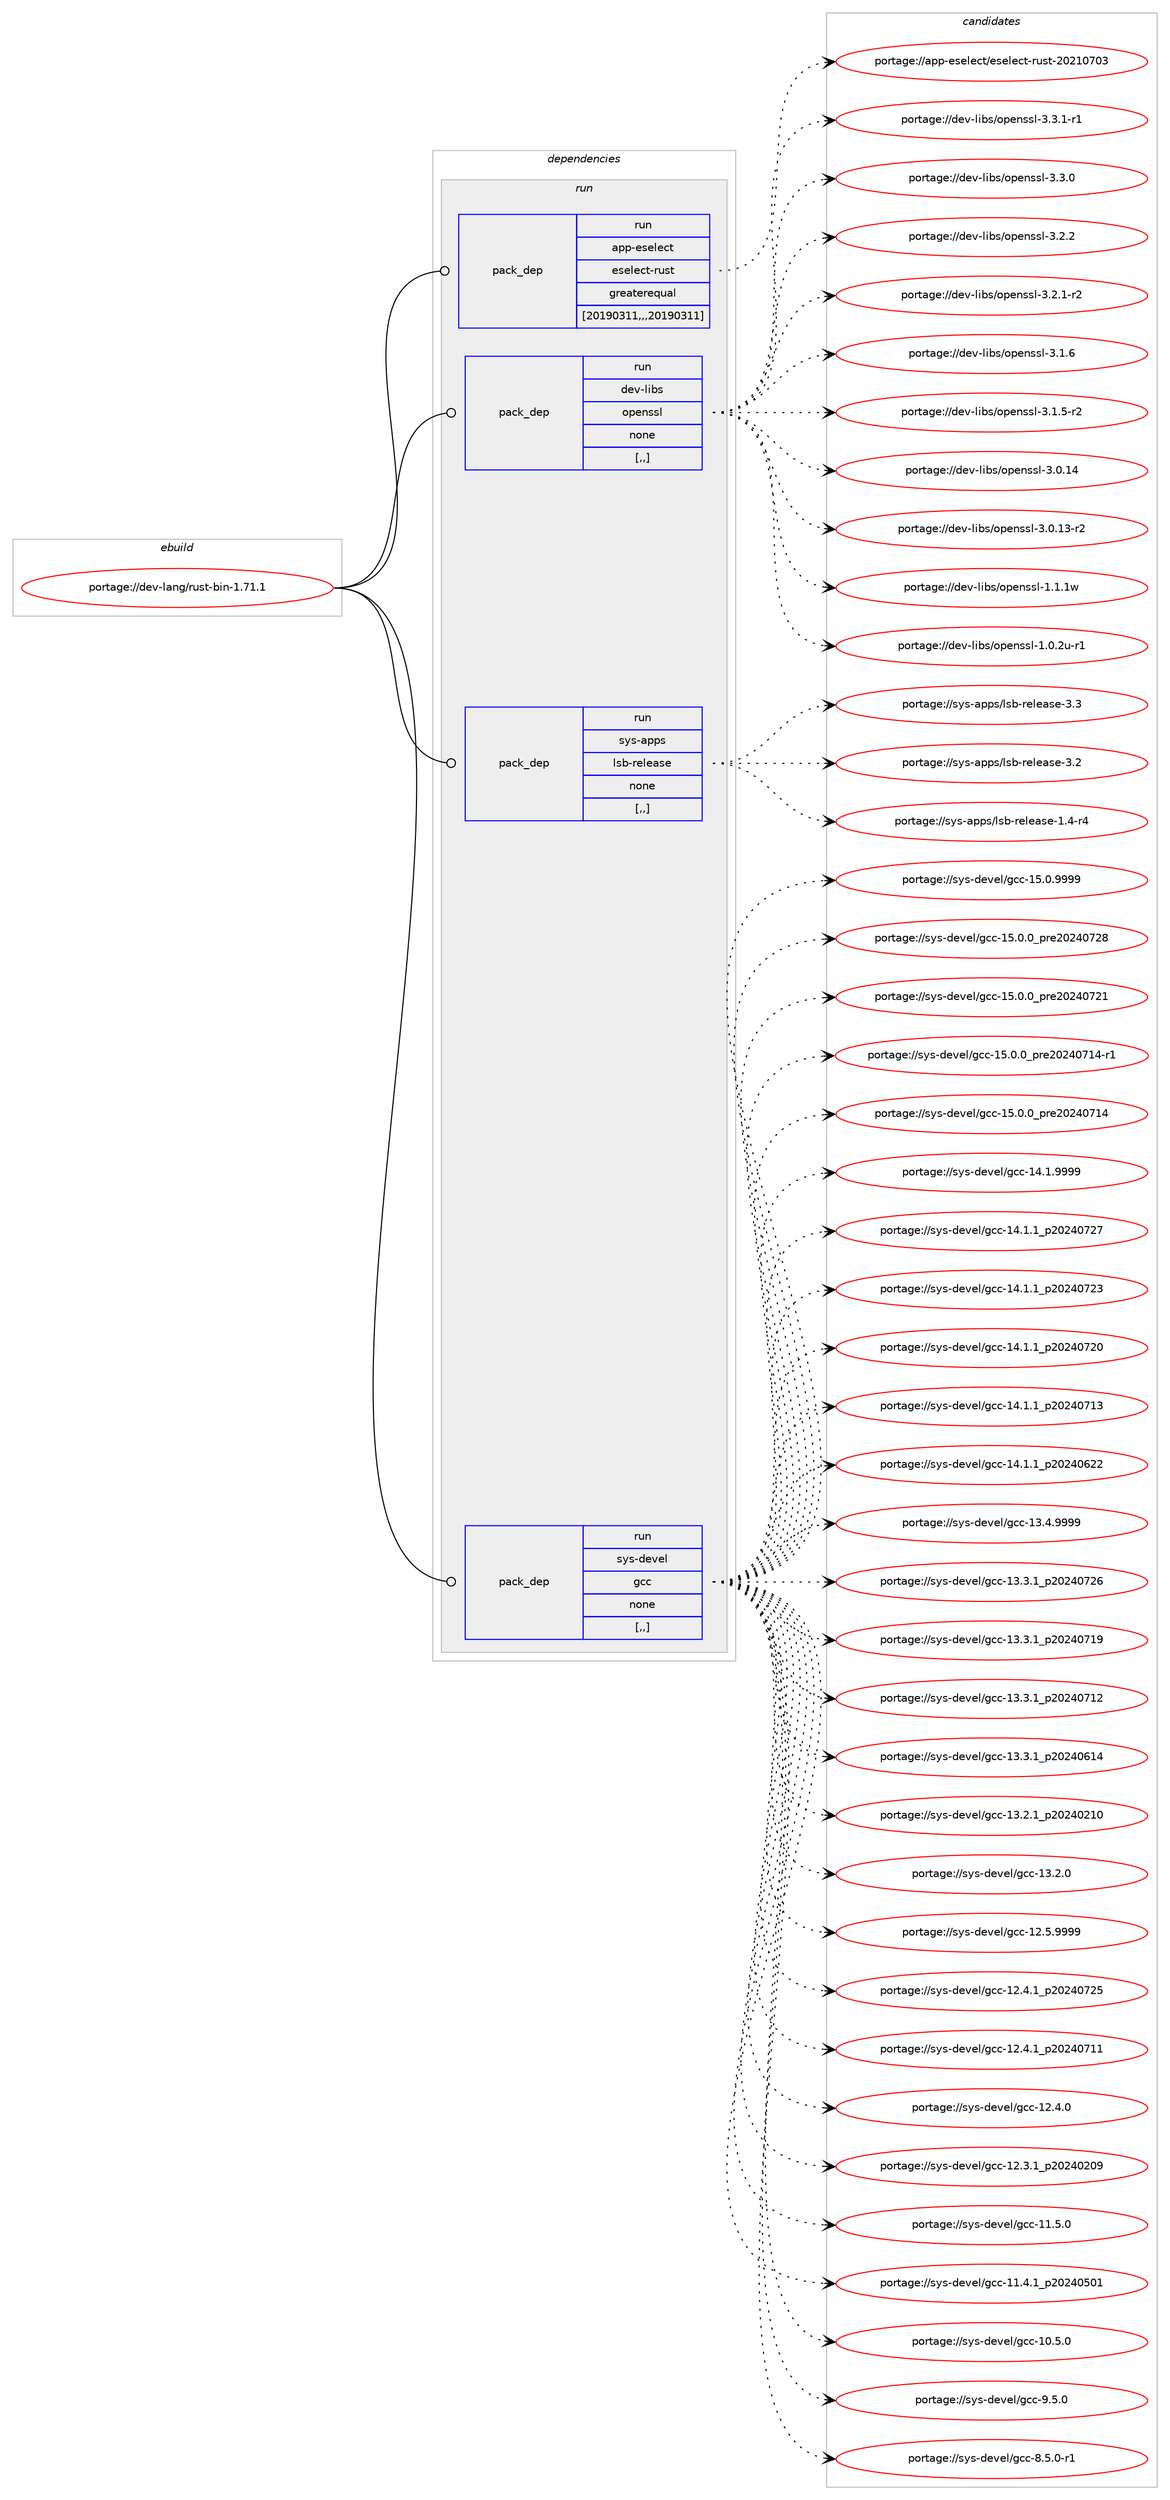 digraph prolog {

# *************
# Graph options
# *************

newrank=true;
concentrate=true;
compound=true;
graph [rankdir=LR,fontname=Helvetica,fontsize=10,ranksep=1.5];#, ranksep=2.5, nodesep=0.2];
edge  [arrowhead=vee];
node  [fontname=Helvetica,fontsize=10];

# **********
# The ebuild
# **********

subgraph cluster_leftcol {
color=gray;
label=<<i>ebuild</i>>;
id [label="portage://dev-lang/rust-bin-1.71.1", color=red, width=4, href="../dev-lang/rust-bin-1.71.1.svg"];
}

# ****************
# The dependencies
# ****************

subgraph cluster_midcol {
color=gray;
label=<<i>dependencies</i>>;
subgraph cluster_compile {
fillcolor="#eeeeee";
style=filled;
label=<<i>compile</i>>;
}
subgraph cluster_compileandrun {
fillcolor="#eeeeee";
style=filled;
label=<<i>compile and run</i>>;
}
subgraph cluster_run {
fillcolor="#eeeeee";
style=filled;
label=<<i>run</i>>;
subgraph pack78964 {
dependency105540 [label=<<TABLE BORDER="0" CELLBORDER="1" CELLSPACING="0" CELLPADDING="4" WIDTH="220"><TR><TD ROWSPAN="6" CELLPADDING="30">pack_dep</TD></TR><TR><TD WIDTH="110">run</TD></TR><TR><TD>app-eselect</TD></TR><TR><TD>eselect-rust</TD></TR><TR><TD>greaterequal</TD></TR><TR><TD>[20190311,,,20190311]</TD></TR></TABLE>>, shape=none, color=blue];
}
id:e -> dependency105540:w [weight=20,style="solid",arrowhead="odot"];
subgraph pack78965 {
dependency105541 [label=<<TABLE BORDER="0" CELLBORDER="1" CELLSPACING="0" CELLPADDING="4" WIDTH="220"><TR><TD ROWSPAN="6" CELLPADDING="30">pack_dep</TD></TR><TR><TD WIDTH="110">run</TD></TR><TR><TD>dev-libs</TD></TR><TR><TD>openssl</TD></TR><TR><TD>none</TD></TR><TR><TD>[,,]</TD></TR></TABLE>>, shape=none, color=blue];
}
id:e -> dependency105541:w [weight=20,style="solid",arrowhead="odot"];
subgraph pack78966 {
dependency105542 [label=<<TABLE BORDER="0" CELLBORDER="1" CELLSPACING="0" CELLPADDING="4" WIDTH="220"><TR><TD ROWSPAN="6" CELLPADDING="30">pack_dep</TD></TR><TR><TD WIDTH="110">run</TD></TR><TR><TD>sys-apps</TD></TR><TR><TD>lsb-release</TD></TR><TR><TD>none</TD></TR><TR><TD>[,,]</TD></TR></TABLE>>, shape=none, color=blue];
}
id:e -> dependency105542:w [weight=20,style="solid",arrowhead="odot"];
subgraph pack78967 {
dependency105543 [label=<<TABLE BORDER="0" CELLBORDER="1" CELLSPACING="0" CELLPADDING="4" WIDTH="220"><TR><TD ROWSPAN="6" CELLPADDING="30">pack_dep</TD></TR><TR><TD WIDTH="110">run</TD></TR><TR><TD>sys-devel</TD></TR><TR><TD>gcc</TD></TR><TR><TD>none</TD></TR><TR><TD>[,,]</TD></TR></TABLE>>, shape=none, color=blue];
}
id:e -> dependency105543:w [weight=20,style="solid",arrowhead="odot"];
}
}

# **************
# The candidates
# **************

subgraph cluster_choices {
rank=same;
color=gray;
label=<<i>candidates</i>>;

subgraph choice78964 {
color=black;
nodesep=1;
choice971121124510111510110810199116471011151011081019911645114117115116455048504948554851 [label="portage://app-eselect/eselect-rust-20210703", color=red, width=4,href="../app-eselect/eselect-rust-20210703.svg"];
dependency105540:e -> choice971121124510111510110810199116471011151011081019911645114117115116455048504948554851:w [style=dotted,weight="100"];
}
subgraph choice78965 {
color=black;
nodesep=1;
choice1001011184510810598115471111121011101151151084551465146494511449 [label="portage://dev-libs/openssl-3.3.1-r1", color=red, width=4,href="../dev-libs/openssl-3.3.1-r1.svg"];
choice100101118451081059811547111112101110115115108455146514648 [label="portage://dev-libs/openssl-3.3.0", color=red, width=4,href="../dev-libs/openssl-3.3.0.svg"];
choice100101118451081059811547111112101110115115108455146504650 [label="portage://dev-libs/openssl-3.2.2", color=red, width=4,href="../dev-libs/openssl-3.2.2.svg"];
choice1001011184510810598115471111121011101151151084551465046494511450 [label="portage://dev-libs/openssl-3.2.1-r2", color=red, width=4,href="../dev-libs/openssl-3.2.1-r2.svg"];
choice100101118451081059811547111112101110115115108455146494654 [label="portage://dev-libs/openssl-3.1.6", color=red, width=4,href="../dev-libs/openssl-3.1.6.svg"];
choice1001011184510810598115471111121011101151151084551464946534511450 [label="portage://dev-libs/openssl-3.1.5-r2", color=red, width=4,href="../dev-libs/openssl-3.1.5-r2.svg"];
choice10010111845108105981154711111210111011511510845514648464952 [label="portage://dev-libs/openssl-3.0.14", color=red, width=4,href="../dev-libs/openssl-3.0.14.svg"];
choice100101118451081059811547111112101110115115108455146484649514511450 [label="portage://dev-libs/openssl-3.0.13-r2", color=red, width=4,href="../dev-libs/openssl-3.0.13-r2.svg"];
choice100101118451081059811547111112101110115115108454946494649119 [label="portage://dev-libs/openssl-1.1.1w", color=red, width=4,href="../dev-libs/openssl-1.1.1w.svg"];
choice1001011184510810598115471111121011101151151084549464846501174511449 [label="portage://dev-libs/openssl-1.0.2u-r1", color=red, width=4,href="../dev-libs/openssl-1.0.2u-r1.svg"];
dependency105541:e -> choice1001011184510810598115471111121011101151151084551465146494511449:w [style=dotted,weight="100"];
dependency105541:e -> choice100101118451081059811547111112101110115115108455146514648:w [style=dotted,weight="100"];
dependency105541:e -> choice100101118451081059811547111112101110115115108455146504650:w [style=dotted,weight="100"];
dependency105541:e -> choice1001011184510810598115471111121011101151151084551465046494511450:w [style=dotted,weight="100"];
dependency105541:e -> choice100101118451081059811547111112101110115115108455146494654:w [style=dotted,weight="100"];
dependency105541:e -> choice1001011184510810598115471111121011101151151084551464946534511450:w [style=dotted,weight="100"];
dependency105541:e -> choice10010111845108105981154711111210111011511510845514648464952:w [style=dotted,weight="100"];
dependency105541:e -> choice100101118451081059811547111112101110115115108455146484649514511450:w [style=dotted,weight="100"];
dependency105541:e -> choice100101118451081059811547111112101110115115108454946494649119:w [style=dotted,weight="100"];
dependency105541:e -> choice1001011184510810598115471111121011101151151084549464846501174511449:w [style=dotted,weight="100"];
}
subgraph choice78966 {
color=black;
nodesep=1;
choice11512111545971121121154710811598451141011081019711510145514651 [label="portage://sys-apps/lsb-release-3.3", color=red, width=4,href="../sys-apps/lsb-release-3.3.svg"];
choice11512111545971121121154710811598451141011081019711510145514650 [label="portage://sys-apps/lsb-release-3.2", color=red, width=4,href="../sys-apps/lsb-release-3.2.svg"];
choice115121115459711211211547108115984511410110810197115101454946524511452 [label="portage://sys-apps/lsb-release-1.4-r4", color=red, width=4,href="../sys-apps/lsb-release-1.4-r4.svg"];
dependency105542:e -> choice11512111545971121121154710811598451141011081019711510145514651:w [style=dotted,weight="100"];
dependency105542:e -> choice11512111545971121121154710811598451141011081019711510145514650:w [style=dotted,weight="100"];
dependency105542:e -> choice115121115459711211211547108115984511410110810197115101454946524511452:w [style=dotted,weight="100"];
}
subgraph choice78967 {
color=black;
nodesep=1;
choice1151211154510010111810110847103999945495346484657575757 [label="portage://sys-devel/gcc-15.0.9999", color=red, width=4,href="../sys-devel/gcc-15.0.9999.svg"];
choice1151211154510010111810110847103999945495346484648951121141015048505248555056 [label="portage://sys-devel/gcc-15.0.0_pre20240728", color=red, width=4,href="../sys-devel/gcc-15.0.0_pre20240728.svg"];
choice1151211154510010111810110847103999945495346484648951121141015048505248555049 [label="portage://sys-devel/gcc-15.0.0_pre20240721", color=red, width=4,href="../sys-devel/gcc-15.0.0_pre20240721.svg"];
choice11512111545100101118101108471039999454953464846489511211410150485052485549524511449 [label="portage://sys-devel/gcc-15.0.0_pre20240714-r1", color=red, width=4,href="../sys-devel/gcc-15.0.0_pre20240714-r1.svg"];
choice1151211154510010111810110847103999945495346484648951121141015048505248554952 [label="portage://sys-devel/gcc-15.0.0_pre20240714", color=red, width=4,href="../sys-devel/gcc-15.0.0_pre20240714.svg"];
choice1151211154510010111810110847103999945495246494657575757 [label="portage://sys-devel/gcc-14.1.9999", color=red, width=4,href="../sys-devel/gcc-14.1.9999.svg"];
choice1151211154510010111810110847103999945495246494649951125048505248555055 [label="portage://sys-devel/gcc-14.1.1_p20240727", color=red, width=4,href="../sys-devel/gcc-14.1.1_p20240727.svg"];
choice1151211154510010111810110847103999945495246494649951125048505248555051 [label="portage://sys-devel/gcc-14.1.1_p20240723", color=red, width=4,href="../sys-devel/gcc-14.1.1_p20240723.svg"];
choice1151211154510010111810110847103999945495246494649951125048505248555048 [label="portage://sys-devel/gcc-14.1.1_p20240720", color=red, width=4,href="../sys-devel/gcc-14.1.1_p20240720.svg"];
choice1151211154510010111810110847103999945495246494649951125048505248554951 [label="portage://sys-devel/gcc-14.1.1_p20240713", color=red, width=4,href="../sys-devel/gcc-14.1.1_p20240713.svg"];
choice1151211154510010111810110847103999945495246494649951125048505248545050 [label="portage://sys-devel/gcc-14.1.1_p20240622", color=red, width=4,href="../sys-devel/gcc-14.1.1_p20240622.svg"];
choice1151211154510010111810110847103999945495146524657575757 [label="portage://sys-devel/gcc-13.4.9999", color=red, width=4,href="../sys-devel/gcc-13.4.9999.svg"];
choice1151211154510010111810110847103999945495146514649951125048505248555054 [label="portage://sys-devel/gcc-13.3.1_p20240726", color=red, width=4,href="../sys-devel/gcc-13.3.1_p20240726.svg"];
choice1151211154510010111810110847103999945495146514649951125048505248554957 [label="portage://sys-devel/gcc-13.3.1_p20240719", color=red, width=4,href="../sys-devel/gcc-13.3.1_p20240719.svg"];
choice1151211154510010111810110847103999945495146514649951125048505248554950 [label="portage://sys-devel/gcc-13.3.1_p20240712", color=red, width=4,href="../sys-devel/gcc-13.3.1_p20240712.svg"];
choice1151211154510010111810110847103999945495146514649951125048505248544952 [label="portage://sys-devel/gcc-13.3.1_p20240614", color=red, width=4,href="../sys-devel/gcc-13.3.1_p20240614.svg"];
choice1151211154510010111810110847103999945495146504649951125048505248504948 [label="portage://sys-devel/gcc-13.2.1_p20240210", color=red, width=4,href="../sys-devel/gcc-13.2.1_p20240210.svg"];
choice1151211154510010111810110847103999945495146504648 [label="portage://sys-devel/gcc-13.2.0", color=red, width=4,href="../sys-devel/gcc-13.2.0.svg"];
choice1151211154510010111810110847103999945495046534657575757 [label="portage://sys-devel/gcc-12.5.9999", color=red, width=4,href="../sys-devel/gcc-12.5.9999.svg"];
choice1151211154510010111810110847103999945495046524649951125048505248555053 [label="portage://sys-devel/gcc-12.4.1_p20240725", color=red, width=4,href="../sys-devel/gcc-12.4.1_p20240725.svg"];
choice1151211154510010111810110847103999945495046524649951125048505248554949 [label="portage://sys-devel/gcc-12.4.1_p20240711", color=red, width=4,href="../sys-devel/gcc-12.4.1_p20240711.svg"];
choice1151211154510010111810110847103999945495046524648 [label="portage://sys-devel/gcc-12.4.0", color=red, width=4,href="../sys-devel/gcc-12.4.0.svg"];
choice1151211154510010111810110847103999945495046514649951125048505248504857 [label="portage://sys-devel/gcc-12.3.1_p20240209", color=red, width=4,href="../sys-devel/gcc-12.3.1_p20240209.svg"];
choice1151211154510010111810110847103999945494946534648 [label="portage://sys-devel/gcc-11.5.0", color=red, width=4,href="../sys-devel/gcc-11.5.0.svg"];
choice1151211154510010111810110847103999945494946524649951125048505248534849 [label="portage://sys-devel/gcc-11.4.1_p20240501", color=red, width=4,href="../sys-devel/gcc-11.4.1_p20240501.svg"];
choice1151211154510010111810110847103999945494846534648 [label="portage://sys-devel/gcc-10.5.0", color=red, width=4,href="../sys-devel/gcc-10.5.0.svg"];
choice11512111545100101118101108471039999455746534648 [label="portage://sys-devel/gcc-9.5.0", color=red, width=4,href="../sys-devel/gcc-9.5.0.svg"];
choice115121115451001011181011084710399994556465346484511449 [label="portage://sys-devel/gcc-8.5.0-r1", color=red, width=4,href="../sys-devel/gcc-8.5.0-r1.svg"];
dependency105543:e -> choice1151211154510010111810110847103999945495346484657575757:w [style=dotted,weight="100"];
dependency105543:e -> choice1151211154510010111810110847103999945495346484648951121141015048505248555056:w [style=dotted,weight="100"];
dependency105543:e -> choice1151211154510010111810110847103999945495346484648951121141015048505248555049:w [style=dotted,weight="100"];
dependency105543:e -> choice11512111545100101118101108471039999454953464846489511211410150485052485549524511449:w [style=dotted,weight="100"];
dependency105543:e -> choice1151211154510010111810110847103999945495346484648951121141015048505248554952:w [style=dotted,weight="100"];
dependency105543:e -> choice1151211154510010111810110847103999945495246494657575757:w [style=dotted,weight="100"];
dependency105543:e -> choice1151211154510010111810110847103999945495246494649951125048505248555055:w [style=dotted,weight="100"];
dependency105543:e -> choice1151211154510010111810110847103999945495246494649951125048505248555051:w [style=dotted,weight="100"];
dependency105543:e -> choice1151211154510010111810110847103999945495246494649951125048505248555048:w [style=dotted,weight="100"];
dependency105543:e -> choice1151211154510010111810110847103999945495246494649951125048505248554951:w [style=dotted,weight="100"];
dependency105543:e -> choice1151211154510010111810110847103999945495246494649951125048505248545050:w [style=dotted,weight="100"];
dependency105543:e -> choice1151211154510010111810110847103999945495146524657575757:w [style=dotted,weight="100"];
dependency105543:e -> choice1151211154510010111810110847103999945495146514649951125048505248555054:w [style=dotted,weight="100"];
dependency105543:e -> choice1151211154510010111810110847103999945495146514649951125048505248554957:w [style=dotted,weight="100"];
dependency105543:e -> choice1151211154510010111810110847103999945495146514649951125048505248554950:w [style=dotted,weight="100"];
dependency105543:e -> choice1151211154510010111810110847103999945495146514649951125048505248544952:w [style=dotted,weight="100"];
dependency105543:e -> choice1151211154510010111810110847103999945495146504649951125048505248504948:w [style=dotted,weight="100"];
dependency105543:e -> choice1151211154510010111810110847103999945495146504648:w [style=dotted,weight="100"];
dependency105543:e -> choice1151211154510010111810110847103999945495046534657575757:w [style=dotted,weight="100"];
dependency105543:e -> choice1151211154510010111810110847103999945495046524649951125048505248555053:w [style=dotted,weight="100"];
dependency105543:e -> choice1151211154510010111810110847103999945495046524649951125048505248554949:w [style=dotted,weight="100"];
dependency105543:e -> choice1151211154510010111810110847103999945495046524648:w [style=dotted,weight="100"];
dependency105543:e -> choice1151211154510010111810110847103999945495046514649951125048505248504857:w [style=dotted,weight="100"];
dependency105543:e -> choice1151211154510010111810110847103999945494946534648:w [style=dotted,weight="100"];
dependency105543:e -> choice1151211154510010111810110847103999945494946524649951125048505248534849:w [style=dotted,weight="100"];
dependency105543:e -> choice1151211154510010111810110847103999945494846534648:w [style=dotted,weight="100"];
dependency105543:e -> choice11512111545100101118101108471039999455746534648:w [style=dotted,weight="100"];
dependency105543:e -> choice115121115451001011181011084710399994556465346484511449:w [style=dotted,weight="100"];
}
}

}
